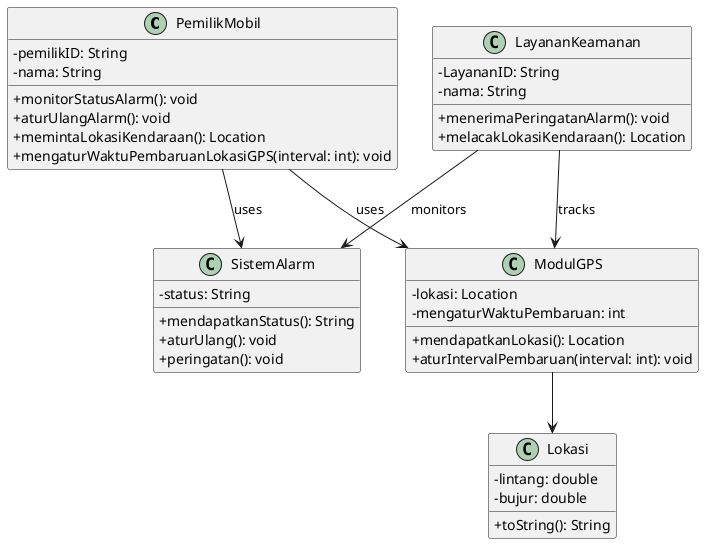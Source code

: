@startuml
skinparam classAttributeIconSize 0
class PemilikMobil {
  - pemilikID: String
  - nama: String
  + monitorStatusAlarm(): void
  + aturUlangAlarm(): void
  + memintaLokasiKendaraan(): Location
  + mengaturWaktuPembaruanLokasiGPS(interval: int): void
}

class LayananKeamanan {
  - LayananID: String
  - nama: String
  + menerimaPeringatanAlarm(): void
  + melacakLokasiKendaraan(): Location
}

class SistemAlarm {
  - status: String
  + mendapatkanStatus(): String
  + aturUlang(): void
  + peringatan(): void
}

class ModulGPS {
  - lokasi: Location
  - mengaturWaktuPembaruan: int
  + mendapatkanLokasi(): Location
  + aturIntervalPembaruan(interval: int): void
}

class Lokasi {
  - lintang: double
  - bujur: double
  + toString(): String
}

PemilikMobil --> SistemAlarm : uses
PemilikMobil --> ModulGPS : uses
LayananKeamanan --> SistemAlarm : monitors
LayananKeamanan --> ModulGPS : tracks

ModulGPS --> Lokasi
@enduml
